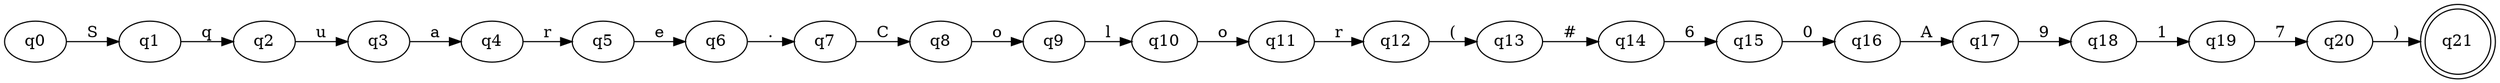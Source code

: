 digraph G {
rankdir=LR;
q0 -> q1 [label="S"];
q1 -> q2 [label="q"];
q2 -> q3 [label="u"];
q3 -> q4 [label="a"];
q4 -> q5 [label="r"];
q5 -> q6 [label="e"];
q6 -> q7 [label="."];
q7 -> q8 [label="C"];
q8 -> q9 [label="o"];
q9 -> q10 [label="l"];
q10 -> q11 [label="o"];
q11 -> q12 [label="r"];
q12 -> q13 [label="("];
q13 -> q14 [label="#"];
q14 -> q15 [label="6"];
q15 -> q16 [label="0"];
q16 -> q17 [label="A"];
q17 -> q18 [label="9"];
q18 -> q19 [label="1"];
q19 -> q20 [label="7"];
q20 -> q21 [label=")"];
q21 [shape=doublecircle];
}